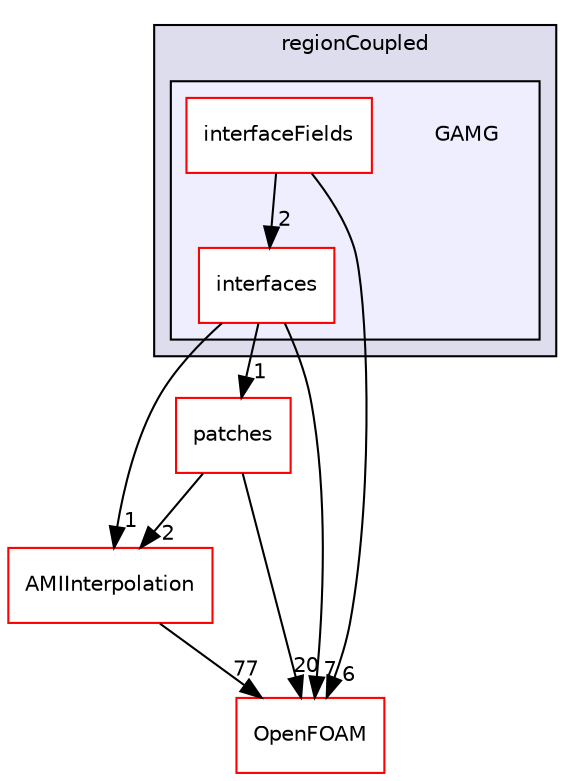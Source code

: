digraph "src/meshTools/regionCoupled/GAMG" {
  bgcolor=transparent;
  compound=true
  node [ fontsize="10", fontname="Helvetica"];
  edge [ labelfontsize="10", labelfontname="Helvetica"];
  subgraph clusterdir_4db89e9604e175d3a6a20d4af9df6191 {
    graph [ bgcolor="#ddddee", pencolor="black", label="regionCoupled" fontname="Helvetica", fontsize="10", URL="dir_4db89e9604e175d3a6a20d4af9df6191.html"]
  subgraph clusterdir_67665a6249bd0aa7e33acfd0d8b7439d {
    graph [ bgcolor="#eeeeff", pencolor="black", label="" URL="dir_67665a6249bd0aa7e33acfd0d8b7439d.html"];
    dir_67665a6249bd0aa7e33acfd0d8b7439d [shape=plaintext label="GAMG"];
    dir_cb576ead452c7bf69ca750cbec5dc55a [shape=box label="interfaceFields" color="red" fillcolor="white" style="filled" URL="dir_cb576ead452c7bf69ca750cbec5dc55a.html"];
    dir_73142d410deca39aa3bfc480a661fca1 [shape=box label="interfaces" color="red" fillcolor="white" style="filled" URL="dir_73142d410deca39aa3bfc480a661fca1.html"];
  }
  }
  dir_d180a87df80979ed1e06a45bcf5487ea [shape=box label="patches" color="red" URL="dir_d180a87df80979ed1e06a45bcf5487ea.html"];
  dir_6b9532b4107849d088a6e7b91bdf643c [shape=box label="AMIInterpolation" color="red" URL="dir_6b9532b4107849d088a6e7b91bdf643c.html"];
  dir_c5473ff19b20e6ec4dfe5c310b3778a8 [shape=box label="OpenFOAM" color="red" URL="dir_c5473ff19b20e6ec4dfe5c310b3778a8.html"];
  dir_73142d410deca39aa3bfc480a661fca1->dir_d180a87df80979ed1e06a45bcf5487ea [headlabel="1", labeldistance=1.5 headhref="dir_001805_001807.html"];
  dir_73142d410deca39aa3bfc480a661fca1->dir_6b9532b4107849d088a6e7b91bdf643c [headlabel="1", labeldistance=1.5 headhref="dir_001805_001755.html"];
  dir_73142d410deca39aa3bfc480a661fca1->dir_c5473ff19b20e6ec4dfe5c310b3778a8 [headlabel="7", labeldistance=1.5 headhref="dir_001805_001896.html"];
  dir_d180a87df80979ed1e06a45bcf5487ea->dir_6b9532b4107849d088a6e7b91bdf643c [headlabel="2", labeldistance=1.5 headhref="dir_001807_001755.html"];
  dir_d180a87df80979ed1e06a45bcf5487ea->dir_c5473ff19b20e6ec4dfe5c310b3778a8 [headlabel="20", labeldistance=1.5 headhref="dir_001807_001896.html"];
  dir_6b9532b4107849d088a6e7b91bdf643c->dir_c5473ff19b20e6ec4dfe5c310b3778a8 [headlabel="77", labeldistance=1.5 headhref="dir_001755_001896.html"];
  dir_cb576ead452c7bf69ca750cbec5dc55a->dir_73142d410deca39aa3bfc480a661fca1 [headlabel="2", labeldistance=1.5 headhref="dir_001803_001805.html"];
  dir_cb576ead452c7bf69ca750cbec5dc55a->dir_c5473ff19b20e6ec4dfe5c310b3778a8 [headlabel="6", labeldistance=1.5 headhref="dir_001803_001896.html"];
}
